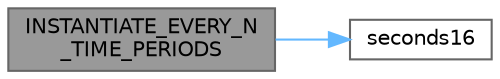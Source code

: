 digraph "INSTANTIATE_EVERY_N_TIME_PERIODS"
{
 // LATEX_PDF_SIZE
  bgcolor="transparent";
  edge [fontname=Helvetica,fontsize=10,labelfontname=Helvetica,labelfontsize=10];
  node [fontname=Helvetica,fontsize=10,shape=box,height=0.2,width=0.4];
  rankdir="LR";
  Node1 [id="Node000001",label="INSTANTIATE_EVERY_N\l_TIME_PERIODS",height=0.2,width=0.4,color="gray40", fillcolor="grey60", style="filled", fontcolor="black",tooltip="Create the CEveryNSeconds class for second intervals."];
  Node1 -> Node2 [id="edge1_Node000001_Node000002",color="steelblue1",style="solid",tooltip=" "];
  Node2 [id="Node000002",label="seconds16",height=0.2,width=0.4,color="grey40", fillcolor="white", style="filled",URL="$d5/df2/group___timekeeping_gaa2abcee2fe76fafd7f3a2aeab03e3b69.html#gaa2abcee2fe76fafd7f3a2aeab03e3b69",tooltip="Return the current seconds since boot in a 16-bit value."];
}
